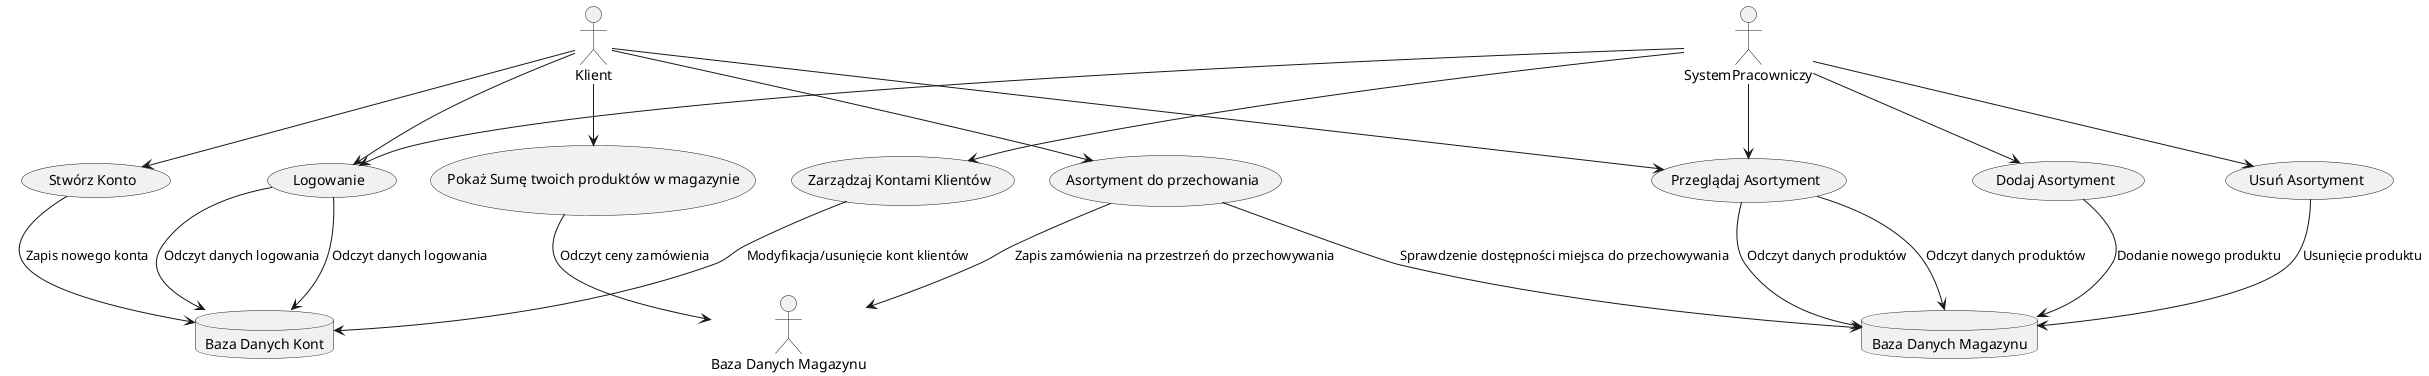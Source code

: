 @startuml
actor Klient
actor SystemPracowniczy

' Bazy danych
database "Baza Danych Kont" as BazaKont
database "Baza Danych Magazynu" as BazaMagazyn


' Klient interakcje
Klient --> (Logowanie)
(Logowanie) --> BazaKont : Odczyt danych logowania

Klient --> (Stwórz Konto)
(Stwórz Konto) --> BazaKont : Zapis nowego konta

Klient --> (Przeglądaj Asortyment)
(Przeglądaj Asortyment) --> BazaMagazyn : Odczyt danych produktów

Klient --> (Asortyment do przechowania)
(Asortyment do przechowania) --> BazaMagazyn : Sprawdzenie dostępności miejsca do przechowywania
(Asortyment do przechowania) --> "Baza Danych Magazynu" : Zapis zamówienia na przestrzeń do przechowywania

Klient --> (Pokaż Sumę twoich produktów w magazynie)
(Pokaż Sumę twoich produktów w magazynie) --> "Baza Danych Magazynu" : Odczyt ceny zamówienia

' System Pracowniczy interakcje
SystemPracowniczy --> (Logowanie)
(Logowanie) --> BazaKont : Odczyt danych logowania

SystemPracowniczy --> (Przeglądaj Asortyment)
(Przeglądaj Asortyment) --> BazaMagazyn : Odczyt danych produktów

SystemPracowniczy --> (Dodaj Asortyment)
(Dodaj Asortyment) --> BazaMagazyn : Dodanie nowego produktu

SystemPracowniczy --> (Usuń Asortyment)
(Usuń Asortyment) --> BazaMagazyn : Usunięcie produktu

SystemPracowniczy --> (Zarządzaj Kontami Klientów)
(Zarządzaj Kontami Klientów) --> BazaKont : Modyfikacja/usunięcie kont klientów
@enduml
